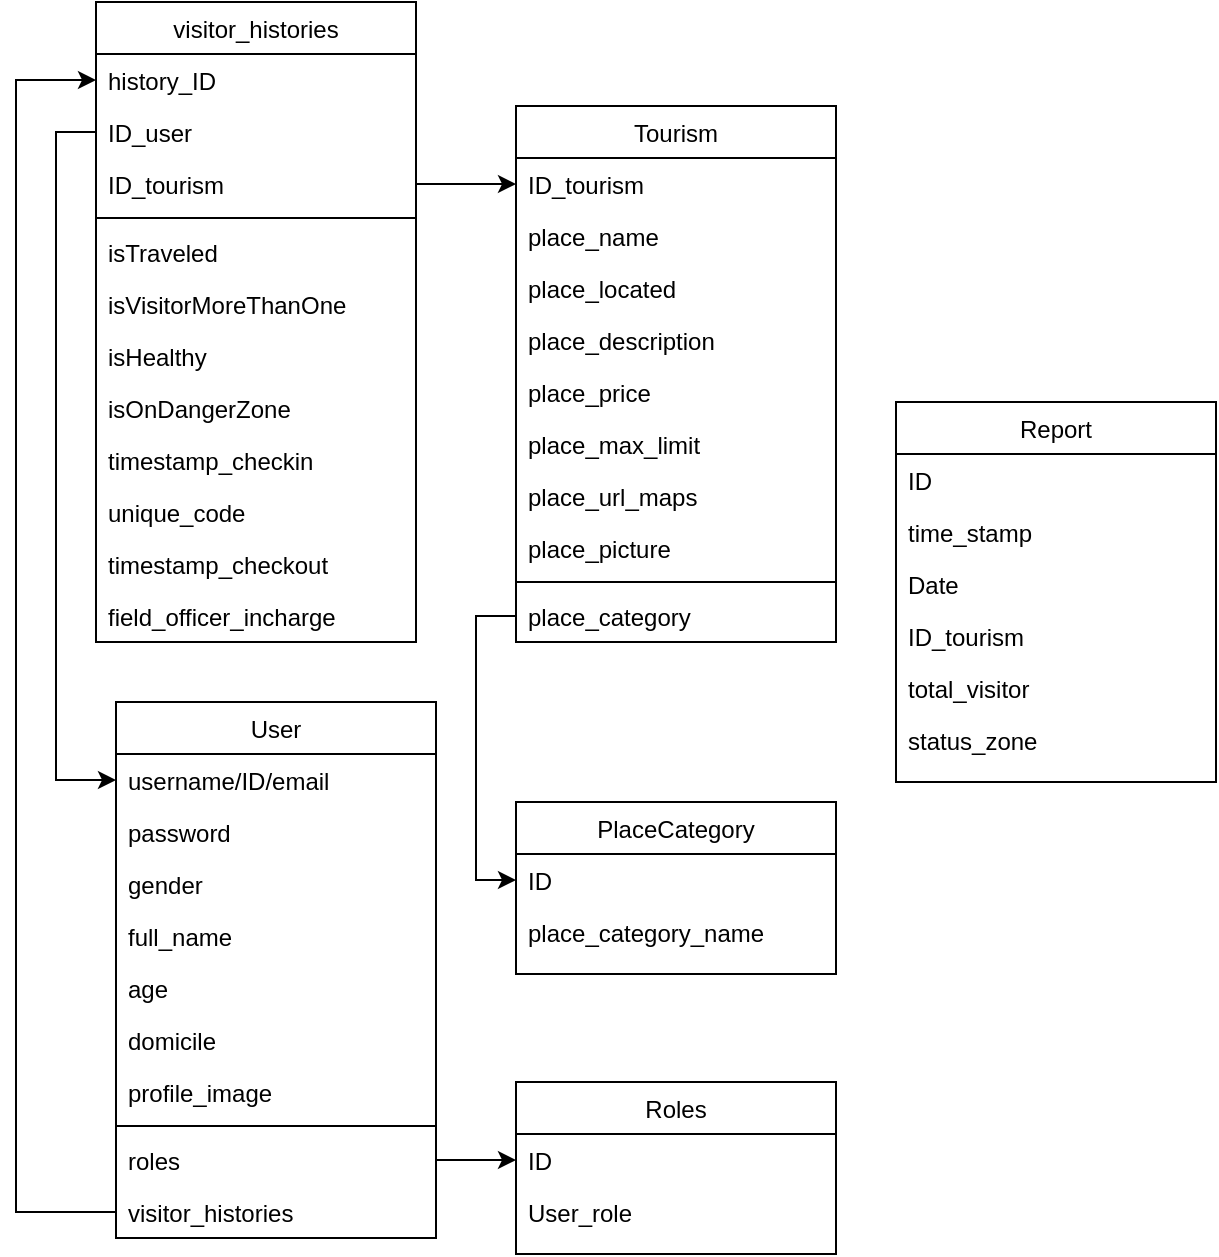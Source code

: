 <mxfile version="13.6.2" type="github">
  <diagram id="C5RBs43oDa-KdzZeNtuy" name="Page-1">
    <mxGraphModel dx="1935" dy="1854" grid="1" gridSize="10" guides="1" tooltips="1" connect="1" arrows="1" fold="1" page="1" pageScale="1" pageWidth="827" pageHeight="1169" math="0" shadow="0">
      <root>
        <mxCell id="WIyWlLk6GJQsqaUBKTNV-0" />
        <mxCell id="WIyWlLk6GJQsqaUBKTNV-1" parent="WIyWlLk6GJQsqaUBKTNV-0" />
        <mxCell id="vUO0swVOvrIWmoUZePyP-72" style="edgeStyle=orthogonalEdgeStyle;rounded=0;orthogonalLoop=1;jettySize=auto;html=1;" edge="1" parent="WIyWlLk6GJQsqaUBKTNV-1" source="vUO0swVOvrIWmoUZePyP-50" target="vUO0swVOvrIWmoUZePyP-62">
          <mxGeometry relative="1" as="geometry" />
        </mxCell>
        <mxCell id="vUO0swVOvrIWmoUZePyP-75" style="edgeStyle=orthogonalEdgeStyle;rounded=0;orthogonalLoop=1;jettySize=auto;html=1;" edge="1" parent="WIyWlLk6GJQsqaUBKTNV-1" source="vUO0swVOvrIWmoUZePyP-14" target="vUO0swVOvrIWmoUZePyP-42">
          <mxGeometry relative="1" as="geometry" />
        </mxCell>
        <mxCell id="vUO0swVOvrIWmoUZePyP-76" style="edgeStyle=orthogonalEdgeStyle;rounded=0;orthogonalLoop=1;jettySize=auto;html=1;entryX=0;entryY=0.5;entryDx=0;entryDy=0;exitX=0;exitY=0.5;exitDx=0;exitDy=0;" edge="1" parent="WIyWlLk6GJQsqaUBKTNV-1" source="vUO0swVOvrIWmoUZePyP-49" target="vUO0swVOvrIWmoUZePyP-5">
          <mxGeometry relative="1" as="geometry">
            <Array as="points">
              <mxPoint x="-230" y="-105" />
              <mxPoint x="-230" y="219" />
            </Array>
          </mxGeometry>
        </mxCell>
        <mxCell id="vUO0swVOvrIWmoUZePyP-4" value="User" style="swimlane;fontStyle=0;align=center;verticalAlign=top;childLayout=stackLayout;horizontal=1;startSize=26;horizontalStack=0;resizeParent=1;resizeLast=0;collapsible=1;marginBottom=0;rounded=0;shadow=0;strokeWidth=1;" vertex="1" parent="WIyWlLk6GJQsqaUBKTNV-1">
          <mxGeometry x="-200" y="180" width="160" height="268" as="geometry">
            <mxRectangle x="230" y="140" width="160" height="26" as="alternateBounds" />
          </mxGeometry>
        </mxCell>
        <mxCell id="vUO0swVOvrIWmoUZePyP-5" value="username/ID/email" style="text;align=left;verticalAlign=top;spacingLeft=4;spacingRight=4;overflow=hidden;rotatable=0;points=[[0,0.5],[1,0.5]];portConstraint=eastwest;" vertex="1" parent="vUO0swVOvrIWmoUZePyP-4">
          <mxGeometry y="26" width="160" height="26" as="geometry" />
        </mxCell>
        <mxCell id="vUO0swVOvrIWmoUZePyP-6" value="password" style="text;align=left;verticalAlign=top;spacingLeft=4;spacingRight=4;overflow=hidden;rotatable=0;points=[[0,0.5],[1,0.5]];portConstraint=eastwest;rounded=0;shadow=0;html=0;" vertex="1" parent="vUO0swVOvrIWmoUZePyP-4">
          <mxGeometry y="52" width="160" height="26" as="geometry" />
        </mxCell>
        <mxCell id="vUO0swVOvrIWmoUZePyP-11" value="gender&#xa;" style="text;align=left;verticalAlign=top;spacingLeft=4;spacingRight=4;overflow=hidden;rotatable=0;points=[[0,0.5],[1,0.5]];portConstraint=eastwest;rounded=0;shadow=0;html=0;" vertex="1" parent="vUO0swVOvrIWmoUZePyP-4">
          <mxGeometry y="78" width="160" height="26" as="geometry" />
        </mxCell>
        <mxCell id="vUO0swVOvrIWmoUZePyP-8" value="full_name" style="text;align=left;verticalAlign=top;spacingLeft=4;spacingRight=4;overflow=hidden;rotatable=0;points=[[0,0.5],[1,0.5]];portConstraint=eastwest;rounded=0;shadow=0;html=0;" vertex="1" parent="vUO0swVOvrIWmoUZePyP-4">
          <mxGeometry y="104" width="160" height="26" as="geometry" />
        </mxCell>
        <mxCell id="vUO0swVOvrIWmoUZePyP-13" value="age" style="text;align=left;verticalAlign=top;spacingLeft=4;spacingRight=4;overflow=hidden;rotatable=0;points=[[0,0.5],[1,0.5]];portConstraint=eastwest;rounded=0;shadow=0;html=0;" vertex="1" parent="vUO0swVOvrIWmoUZePyP-4">
          <mxGeometry y="130" width="160" height="26" as="geometry" />
        </mxCell>
        <mxCell id="vUO0swVOvrIWmoUZePyP-12" value="domicile" style="text;align=left;verticalAlign=top;spacingLeft=4;spacingRight=4;overflow=hidden;rotatable=0;points=[[0,0.5],[1,0.5]];portConstraint=eastwest;rounded=0;shadow=0;html=0;" vertex="1" parent="vUO0swVOvrIWmoUZePyP-4">
          <mxGeometry y="156" width="160" height="26" as="geometry" />
        </mxCell>
        <mxCell id="vUO0swVOvrIWmoUZePyP-52" value="profile_image" style="text;align=left;verticalAlign=top;spacingLeft=4;spacingRight=4;overflow=hidden;rotatable=0;points=[[0,0.5],[1,0.5]];portConstraint=eastwest;rounded=0;shadow=0;html=0;" vertex="1" parent="vUO0swVOvrIWmoUZePyP-4">
          <mxGeometry y="182" width="160" height="26" as="geometry" />
        </mxCell>
        <mxCell id="vUO0swVOvrIWmoUZePyP-9" value="" style="line;html=1;strokeWidth=1;align=left;verticalAlign=middle;spacingTop=-1;spacingLeft=3;spacingRight=3;rotatable=0;labelPosition=right;points=[];portConstraint=eastwest;" vertex="1" parent="vUO0swVOvrIWmoUZePyP-4">
          <mxGeometry y="208" width="160" height="8" as="geometry" />
        </mxCell>
        <mxCell id="vUO0swVOvrIWmoUZePyP-14" value="roles" style="text;align=left;verticalAlign=top;spacingLeft=4;spacingRight=4;overflow=hidden;rotatable=0;points=[[0,0.5],[1,0.5]];portConstraint=eastwest;rounded=0;shadow=0;html=0;" vertex="1" parent="vUO0swVOvrIWmoUZePyP-4">
          <mxGeometry y="216" width="160" height="26" as="geometry" />
        </mxCell>
        <mxCell id="vUO0swVOvrIWmoUZePyP-15" value="visitor_histories" style="text;align=left;verticalAlign=top;spacingLeft=4;spacingRight=4;overflow=hidden;rotatable=0;points=[[0,0.5],[1,0.5]];portConstraint=eastwest;rounded=0;shadow=0;html=0;" vertex="1" parent="vUO0swVOvrIWmoUZePyP-4">
          <mxGeometry y="242" width="160" height="26" as="geometry" />
        </mxCell>
        <mxCell id="vUO0swVOvrIWmoUZePyP-80" style="edgeStyle=orthogonalEdgeStyle;rounded=0;orthogonalLoop=1;jettySize=auto;html=1;" edge="1" parent="WIyWlLk6GJQsqaUBKTNV-1" source="vUO0swVOvrIWmoUZePyP-15" target="vUO0swVOvrIWmoUZePyP-77">
          <mxGeometry relative="1" as="geometry">
            <mxPoint x="-430" y="-140" as="targetPoint" />
            <Array as="points">
              <mxPoint x="-250" y="435" />
              <mxPoint x="-250" y="-131" />
            </Array>
          </mxGeometry>
        </mxCell>
        <mxCell id="vUO0swVOvrIWmoUZePyP-41" value="Roles" style="swimlane;fontStyle=0;align=center;verticalAlign=top;childLayout=stackLayout;horizontal=1;startSize=26;horizontalStack=0;resizeParent=1;resizeLast=0;collapsible=1;marginBottom=0;rounded=0;shadow=0;strokeWidth=1;" vertex="1" parent="WIyWlLk6GJQsqaUBKTNV-1">
          <mxGeometry y="370" width="160" height="86" as="geometry">
            <mxRectangle x="230" y="140" width="160" height="26" as="alternateBounds" />
          </mxGeometry>
        </mxCell>
        <mxCell id="vUO0swVOvrIWmoUZePyP-42" value="ID" style="text;align=left;verticalAlign=top;spacingLeft=4;spacingRight=4;overflow=hidden;rotatable=0;points=[[0,0.5],[1,0.5]];portConstraint=eastwest;" vertex="1" parent="vUO0swVOvrIWmoUZePyP-41">
          <mxGeometry y="26" width="160" height="26" as="geometry" />
        </mxCell>
        <mxCell id="vUO0swVOvrIWmoUZePyP-43" value="User_role" style="text;align=left;verticalAlign=top;spacingLeft=4;spacingRight=4;overflow=hidden;rotatable=0;points=[[0,0.5],[1,0.5]];portConstraint=eastwest;rounded=0;shadow=0;html=0;" vertex="1" parent="vUO0swVOvrIWmoUZePyP-41">
          <mxGeometry y="52" width="160" height="26" as="geometry" />
        </mxCell>
        <mxCell id="vUO0swVOvrIWmoUZePyP-84" style="edgeStyle=orthogonalEdgeStyle;rounded=0;orthogonalLoop=1;jettySize=auto;html=1;entryX=0;entryY=0.5;entryDx=0;entryDy=0;" edge="1" parent="WIyWlLk6GJQsqaUBKTNV-1" source="vUO0swVOvrIWmoUZePyP-71" target="vUO0swVOvrIWmoUZePyP-82">
          <mxGeometry relative="1" as="geometry" />
        </mxCell>
        <mxCell id="vUO0swVOvrIWmoUZePyP-48" value="visitor_histories" style="swimlane;fontStyle=0;align=center;verticalAlign=top;childLayout=stackLayout;horizontal=1;startSize=26;horizontalStack=0;resizeParent=1;resizeLast=0;collapsible=1;marginBottom=0;rounded=0;shadow=0;strokeWidth=1;" vertex="1" parent="WIyWlLk6GJQsqaUBKTNV-1">
          <mxGeometry x="-210" y="-170" width="160" height="320" as="geometry">
            <mxRectangle x="230" y="140" width="160" height="26" as="alternateBounds" />
          </mxGeometry>
        </mxCell>
        <mxCell id="vUO0swVOvrIWmoUZePyP-77" value="history_ID" style="text;align=left;verticalAlign=top;spacingLeft=4;spacingRight=4;overflow=hidden;rotatable=0;points=[[0,0.5],[1,0.5]];portConstraint=eastwest;rounded=0;shadow=0;html=0;" vertex="1" parent="vUO0swVOvrIWmoUZePyP-48">
          <mxGeometry y="26" width="160" height="26" as="geometry" />
        </mxCell>
        <mxCell id="vUO0swVOvrIWmoUZePyP-49" value="ID_user" style="text;align=left;verticalAlign=top;spacingLeft=4;spacingRight=4;overflow=hidden;rotatable=0;points=[[0,0.5],[1,0.5]];portConstraint=eastwest;" vertex="1" parent="vUO0swVOvrIWmoUZePyP-48">
          <mxGeometry y="52" width="160" height="26" as="geometry" />
        </mxCell>
        <mxCell id="vUO0swVOvrIWmoUZePyP-50" value="ID_tourism" style="text;align=left;verticalAlign=top;spacingLeft=4;spacingRight=4;overflow=hidden;rotatable=0;points=[[0,0.5],[1,0.5]];portConstraint=eastwest;rounded=0;shadow=0;html=0;" vertex="1" parent="vUO0swVOvrIWmoUZePyP-48">
          <mxGeometry y="78" width="160" height="26" as="geometry" />
        </mxCell>
        <mxCell id="vUO0swVOvrIWmoUZePyP-54" value="" style="line;html=1;strokeWidth=1;align=left;verticalAlign=middle;spacingTop=-1;spacingLeft=3;spacingRight=3;rotatable=0;labelPosition=right;points=[];portConstraint=eastwest;" vertex="1" parent="vUO0swVOvrIWmoUZePyP-48">
          <mxGeometry y="104" width="160" height="8" as="geometry" />
        </mxCell>
        <mxCell id="vUO0swVOvrIWmoUZePyP-55" value="isTraveled" style="text;align=left;verticalAlign=top;spacingLeft=4;spacingRight=4;overflow=hidden;rotatable=0;points=[[0,0.5],[1,0.5]];portConstraint=eastwest;rounded=0;shadow=0;html=0;" vertex="1" parent="vUO0swVOvrIWmoUZePyP-48">
          <mxGeometry y="112" width="160" height="26" as="geometry" />
        </mxCell>
        <mxCell id="vUO0swVOvrIWmoUZePyP-78" value="isVisitorMoreThanOne" style="text;align=left;verticalAlign=top;spacingLeft=4;spacingRight=4;overflow=hidden;rotatable=0;points=[[0,0.5],[1,0.5]];portConstraint=eastwest;rounded=0;shadow=0;html=0;" vertex="1" parent="vUO0swVOvrIWmoUZePyP-48">
          <mxGeometry y="138" width="160" height="26" as="geometry" />
        </mxCell>
        <mxCell id="vUO0swVOvrIWmoUZePyP-56" value="isHealthy" style="text;align=left;verticalAlign=top;spacingLeft=4;spacingRight=4;overflow=hidden;rotatable=0;points=[[0,0.5],[1,0.5]];portConstraint=eastwest;rounded=0;shadow=0;html=0;" vertex="1" parent="vUO0swVOvrIWmoUZePyP-48">
          <mxGeometry y="164" width="160" height="26" as="geometry" />
        </mxCell>
        <mxCell id="vUO0swVOvrIWmoUZePyP-57" value="isOnDangerZone" style="text;align=left;verticalAlign=top;spacingLeft=4;spacingRight=4;overflow=hidden;rotatable=0;points=[[0,0.5],[1,0.5]];portConstraint=eastwest;rounded=0;shadow=0;html=0;" vertex="1" parent="vUO0swVOvrIWmoUZePyP-48">
          <mxGeometry y="190" width="160" height="26" as="geometry" />
        </mxCell>
        <mxCell id="vUO0swVOvrIWmoUZePyP-59" value="timestamp_checkin" style="text;align=left;verticalAlign=top;spacingLeft=4;spacingRight=4;overflow=hidden;rotatable=0;points=[[0,0.5],[1,0.5]];portConstraint=eastwest;rounded=0;shadow=0;html=0;" vertex="1" parent="vUO0swVOvrIWmoUZePyP-48">
          <mxGeometry y="216" width="160" height="26" as="geometry" />
        </mxCell>
        <mxCell id="vUO0swVOvrIWmoUZePyP-58" value="unique_code" style="text;align=left;verticalAlign=top;spacingLeft=4;spacingRight=4;overflow=hidden;rotatable=0;points=[[0,0.5],[1,0.5]];portConstraint=eastwest;rounded=0;shadow=0;html=0;" vertex="1" parent="vUO0swVOvrIWmoUZePyP-48">
          <mxGeometry y="242" width="160" height="26" as="geometry" />
        </mxCell>
        <mxCell id="vUO0swVOvrIWmoUZePyP-60" value="timestamp_checkout" style="text;align=left;verticalAlign=top;spacingLeft=4;spacingRight=4;overflow=hidden;rotatable=0;points=[[0,0.5],[1,0.5]];portConstraint=eastwest;rounded=0;shadow=0;html=0;" vertex="1" parent="vUO0swVOvrIWmoUZePyP-48">
          <mxGeometry y="268" width="160" height="26" as="geometry" />
        </mxCell>
        <mxCell id="vUO0swVOvrIWmoUZePyP-53" value="field_officer_incharge" style="text;align=left;verticalAlign=top;spacingLeft=4;spacingRight=4;overflow=hidden;rotatable=0;points=[[0,0.5],[1,0.5]];portConstraint=eastwest;rounded=0;shadow=0;html=0;" vertex="1" parent="vUO0swVOvrIWmoUZePyP-48">
          <mxGeometry y="294" width="160" height="26" as="geometry" />
        </mxCell>
        <mxCell id="vUO0swVOvrIWmoUZePyP-81" value="PlaceCategory" style="swimlane;fontStyle=0;align=center;verticalAlign=top;childLayout=stackLayout;horizontal=1;startSize=26;horizontalStack=0;resizeParent=1;resizeLast=0;collapsible=1;marginBottom=0;rounded=0;shadow=0;strokeWidth=1;" vertex="1" parent="WIyWlLk6GJQsqaUBKTNV-1">
          <mxGeometry y="230" width="160" height="86" as="geometry">
            <mxRectangle x="230" y="140" width="160" height="26" as="alternateBounds" />
          </mxGeometry>
        </mxCell>
        <mxCell id="vUO0swVOvrIWmoUZePyP-82" value="ID" style="text;align=left;verticalAlign=top;spacingLeft=4;spacingRight=4;overflow=hidden;rotatable=0;points=[[0,0.5],[1,0.5]];portConstraint=eastwest;" vertex="1" parent="vUO0swVOvrIWmoUZePyP-81">
          <mxGeometry y="26" width="160" height="26" as="geometry" />
        </mxCell>
        <mxCell id="vUO0swVOvrIWmoUZePyP-83" value="place_category_name" style="text;align=left;verticalAlign=top;spacingLeft=4;spacingRight=4;overflow=hidden;rotatable=0;points=[[0,0.5],[1,0.5]];portConstraint=eastwest;rounded=0;shadow=0;html=0;" vertex="1" parent="vUO0swVOvrIWmoUZePyP-81">
          <mxGeometry y="52" width="160" height="26" as="geometry" />
        </mxCell>
        <mxCell id="vUO0swVOvrIWmoUZePyP-61" value="Tourism" style="swimlane;fontStyle=0;align=center;verticalAlign=top;childLayout=stackLayout;horizontal=1;startSize=26;horizontalStack=0;resizeParent=1;resizeLast=0;collapsible=1;marginBottom=0;rounded=0;shadow=0;strokeWidth=1;" vertex="1" parent="WIyWlLk6GJQsqaUBKTNV-1">
          <mxGeometry y="-118" width="160" height="268" as="geometry">
            <mxRectangle x="230" y="140" width="160" height="26" as="alternateBounds" />
          </mxGeometry>
        </mxCell>
        <mxCell id="vUO0swVOvrIWmoUZePyP-62" value="ID_tourism" style="text;align=left;verticalAlign=top;spacingLeft=4;spacingRight=4;overflow=hidden;rotatable=0;points=[[0,0.5],[1,0.5]];portConstraint=eastwest;" vertex="1" parent="vUO0swVOvrIWmoUZePyP-61">
          <mxGeometry y="26" width="160" height="26" as="geometry" />
        </mxCell>
        <mxCell id="vUO0swVOvrIWmoUZePyP-63" value="place_name" style="text;align=left;verticalAlign=top;spacingLeft=4;spacingRight=4;overflow=hidden;rotatable=0;points=[[0,0.5],[1,0.5]];portConstraint=eastwest;rounded=0;shadow=0;html=0;" vertex="1" parent="vUO0swVOvrIWmoUZePyP-61">
          <mxGeometry y="52" width="160" height="26" as="geometry" />
        </mxCell>
        <mxCell id="vUO0swVOvrIWmoUZePyP-64" value="place_located" style="text;align=left;verticalAlign=top;spacingLeft=4;spacingRight=4;overflow=hidden;rotatable=0;points=[[0,0.5],[1,0.5]];portConstraint=eastwest;rounded=0;shadow=0;html=0;" vertex="1" parent="vUO0swVOvrIWmoUZePyP-61">
          <mxGeometry y="78" width="160" height="26" as="geometry" />
        </mxCell>
        <mxCell id="vUO0swVOvrIWmoUZePyP-66" value="place_description" style="text;align=left;verticalAlign=top;spacingLeft=4;spacingRight=4;overflow=hidden;rotatable=0;points=[[0,0.5],[1,0.5]];portConstraint=eastwest;rounded=0;shadow=0;html=0;" vertex="1" parent="vUO0swVOvrIWmoUZePyP-61">
          <mxGeometry y="104" width="160" height="26" as="geometry" />
        </mxCell>
        <mxCell id="vUO0swVOvrIWmoUZePyP-67" value="place_price" style="text;align=left;verticalAlign=top;spacingLeft=4;spacingRight=4;overflow=hidden;rotatable=0;points=[[0,0.5],[1,0.5]];portConstraint=eastwest;rounded=0;shadow=0;html=0;" vertex="1" parent="vUO0swVOvrIWmoUZePyP-61">
          <mxGeometry y="130" width="160" height="26" as="geometry" />
        </mxCell>
        <mxCell id="vUO0swVOvrIWmoUZePyP-68" value="place_max_limit" style="text;align=left;verticalAlign=top;spacingLeft=4;spacingRight=4;overflow=hidden;rotatable=0;points=[[0,0.5],[1,0.5]];portConstraint=eastwest;rounded=0;shadow=0;html=0;" vertex="1" parent="vUO0swVOvrIWmoUZePyP-61">
          <mxGeometry y="156" width="160" height="26" as="geometry" />
        </mxCell>
        <mxCell id="vUO0swVOvrIWmoUZePyP-69" value="place_url_maps" style="text;align=left;verticalAlign=top;spacingLeft=4;spacingRight=4;overflow=hidden;rotatable=0;points=[[0,0.5],[1,0.5]];portConstraint=eastwest;rounded=0;shadow=0;html=0;" vertex="1" parent="vUO0swVOvrIWmoUZePyP-61">
          <mxGeometry y="182" width="160" height="26" as="geometry" />
        </mxCell>
        <mxCell id="vUO0swVOvrIWmoUZePyP-70" value="place_picture" style="text;align=left;verticalAlign=top;spacingLeft=4;spacingRight=4;overflow=hidden;rotatable=0;points=[[0,0.5],[1,0.5]];portConstraint=eastwest;rounded=0;shadow=0;html=0;" vertex="1" parent="vUO0swVOvrIWmoUZePyP-61">
          <mxGeometry y="208" width="160" height="26" as="geometry" />
        </mxCell>
        <mxCell id="vUO0swVOvrIWmoUZePyP-65" value="" style="line;html=1;strokeWidth=1;align=left;verticalAlign=middle;spacingTop=-1;spacingLeft=3;spacingRight=3;rotatable=0;labelPosition=right;points=[];portConstraint=eastwest;" vertex="1" parent="vUO0swVOvrIWmoUZePyP-61">
          <mxGeometry y="234" width="160" height="8" as="geometry" />
        </mxCell>
        <mxCell id="vUO0swVOvrIWmoUZePyP-71" value="place_category" style="text;align=left;verticalAlign=top;spacingLeft=4;spacingRight=4;overflow=hidden;rotatable=0;points=[[0,0.5],[1,0.5]];portConstraint=eastwest;rounded=0;shadow=0;html=0;" vertex="1" parent="vUO0swVOvrIWmoUZePyP-61">
          <mxGeometry y="242" width="160" height="26" as="geometry" />
        </mxCell>
        <mxCell id="vUO0swVOvrIWmoUZePyP-85" value="Report" style="swimlane;fontStyle=0;align=center;verticalAlign=top;childLayout=stackLayout;horizontal=1;startSize=26;horizontalStack=0;resizeParent=1;resizeLast=0;collapsible=1;marginBottom=0;rounded=0;shadow=0;strokeWidth=1;" vertex="1" parent="WIyWlLk6GJQsqaUBKTNV-1">
          <mxGeometry x="190" y="30" width="160" height="190" as="geometry">
            <mxRectangle x="230" y="140" width="160" height="26" as="alternateBounds" />
          </mxGeometry>
        </mxCell>
        <mxCell id="vUO0swVOvrIWmoUZePyP-88" value="ID" style="text;align=left;verticalAlign=top;spacingLeft=4;spacingRight=4;overflow=hidden;rotatable=0;points=[[0,0.5],[1,0.5]];portConstraint=eastwest;rounded=0;shadow=0;html=0;" vertex="1" parent="vUO0swVOvrIWmoUZePyP-85">
          <mxGeometry y="26" width="160" height="26" as="geometry" />
        </mxCell>
        <mxCell id="vUO0swVOvrIWmoUZePyP-87" value="time_stamp" style="text;align=left;verticalAlign=top;spacingLeft=4;spacingRight=4;overflow=hidden;rotatable=0;points=[[0,0.5],[1,0.5]];portConstraint=eastwest;rounded=0;shadow=0;html=0;" vertex="1" parent="vUO0swVOvrIWmoUZePyP-85">
          <mxGeometry y="52" width="160" height="26" as="geometry" />
        </mxCell>
        <mxCell id="vUO0swVOvrIWmoUZePyP-86" value="Date" style="text;align=left;verticalAlign=top;spacingLeft=4;spacingRight=4;overflow=hidden;rotatable=0;points=[[0,0.5],[1,0.5]];portConstraint=eastwest;" vertex="1" parent="vUO0swVOvrIWmoUZePyP-85">
          <mxGeometry y="78" width="160" height="26" as="geometry" />
        </mxCell>
        <mxCell id="vUO0swVOvrIWmoUZePyP-89" value="ID_tourism" style="text;align=left;verticalAlign=top;spacingLeft=4;spacingRight=4;overflow=hidden;rotatable=0;points=[[0,0.5],[1,0.5]];portConstraint=eastwest;rounded=0;shadow=0;html=0;" vertex="1" parent="vUO0swVOvrIWmoUZePyP-85">
          <mxGeometry y="104" width="160" height="26" as="geometry" />
        </mxCell>
        <mxCell id="vUO0swVOvrIWmoUZePyP-91" value="total_visitor" style="text;align=left;verticalAlign=top;spacingLeft=4;spacingRight=4;overflow=hidden;rotatable=0;points=[[0,0.5],[1,0.5]];portConstraint=eastwest;rounded=0;shadow=0;html=0;" vertex="1" parent="vUO0swVOvrIWmoUZePyP-85">
          <mxGeometry y="130" width="160" height="26" as="geometry" />
        </mxCell>
        <mxCell id="vUO0swVOvrIWmoUZePyP-90" value="status_zone" style="text;align=left;verticalAlign=top;spacingLeft=4;spacingRight=4;overflow=hidden;rotatable=0;points=[[0,0.5],[1,0.5]];portConstraint=eastwest;rounded=0;shadow=0;html=0;" vertex="1" parent="vUO0swVOvrIWmoUZePyP-85">
          <mxGeometry y="156" width="160" height="26" as="geometry" />
        </mxCell>
      </root>
    </mxGraphModel>
  </diagram>
</mxfile>

